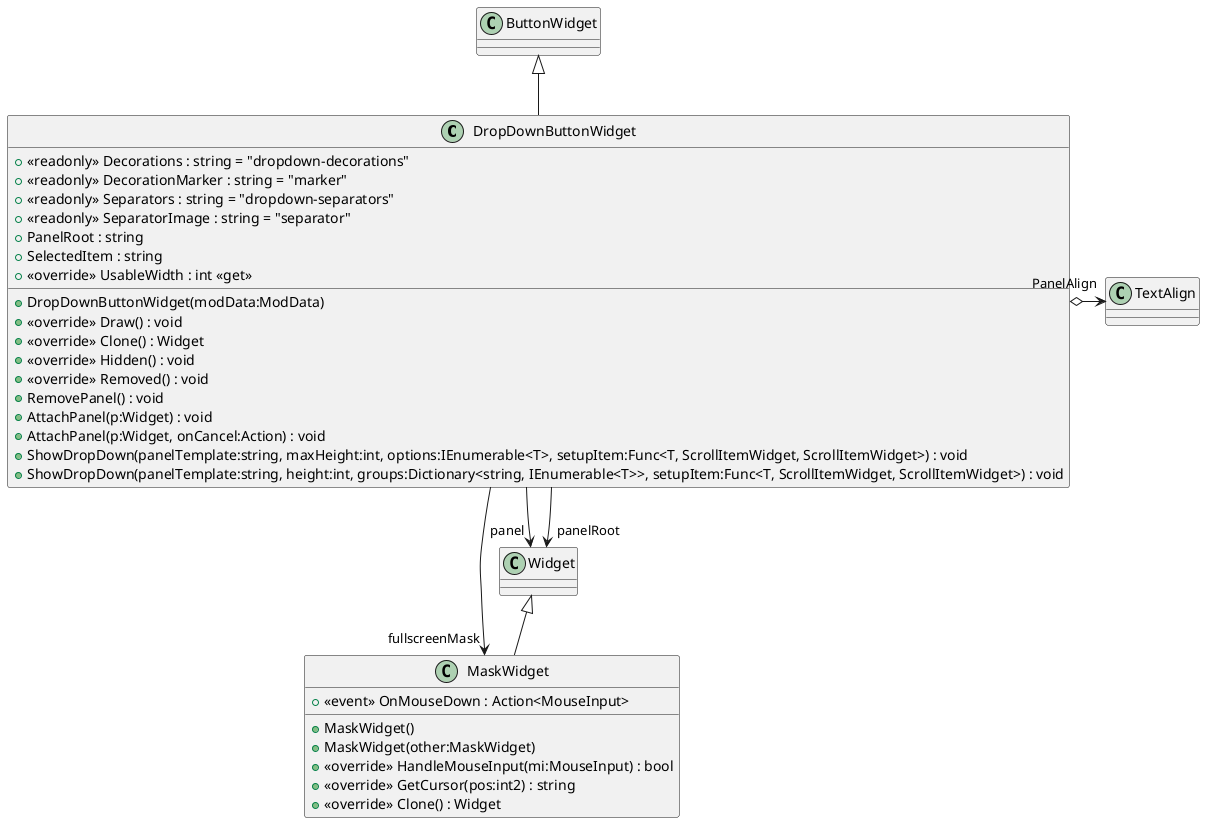 @startuml
class DropDownButtonWidget {
    + <<readonly>> Decorations : string = "dropdown-decorations"
    + <<readonly>> DecorationMarker : string = "marker"
    + <<readonly>> Separators : string = "dropdown-separators"
    + <<readonly>> SeparatorImage : string = "separator"
    + PanelRoot : string
    + SelectedItem : string
    + DropDownButtonWidget(modData:ModData)
    + <<override>> Draw() : void
    + <<override>> Clone() : Widget
    + <<override>> UsableWidth : int <<get>>
    + <<override>> Hidden() : void
    + <<override>> Removed() : void
    + RemovePanel() : void
    + AttachPanel(p:Widget) : void
    + AttachPanel(p:Widget, onCancel:Action) : void
    + ShowDropDown(panelTemplate:string, maxHeight:int, options:IEnumerable<T>, setupItem:Func<T, ScrollItemWidget, ScrollItemWidget>) : void
    + ShowDropDown(panelTemplate:string, height:int, groups:Dictionary<string, IEnumerable<T>>, setupItem:Func<T, ScrollItemWidget, ScrollItemWidget>) : void
}
class MaskWidget {
    +  <<event>> OnMouseDown : Action<MouseInput> 
    + MaskWidget()
    + MaskWidget(other:MaskWidget)
    + <<override>> HandleMouseInput(mi:MouseInput) : bool
    + <<override>> GetCursor(pos:int2) : string
    + <<override>> Clone() : Widget
}
ButtonWidget <|-- DropDownButtonWidget
DropDownButtonWidget o-> "PanelAlign" TextAlign
DropDownButtonWidget --> "panel" Widget
DropDownButtonWidget --> "fullscreenMask" MaskWidget
DropDownButtonWidget --> "panelRoot" Widget
Widget <|-- MaskWidget
@enduml
